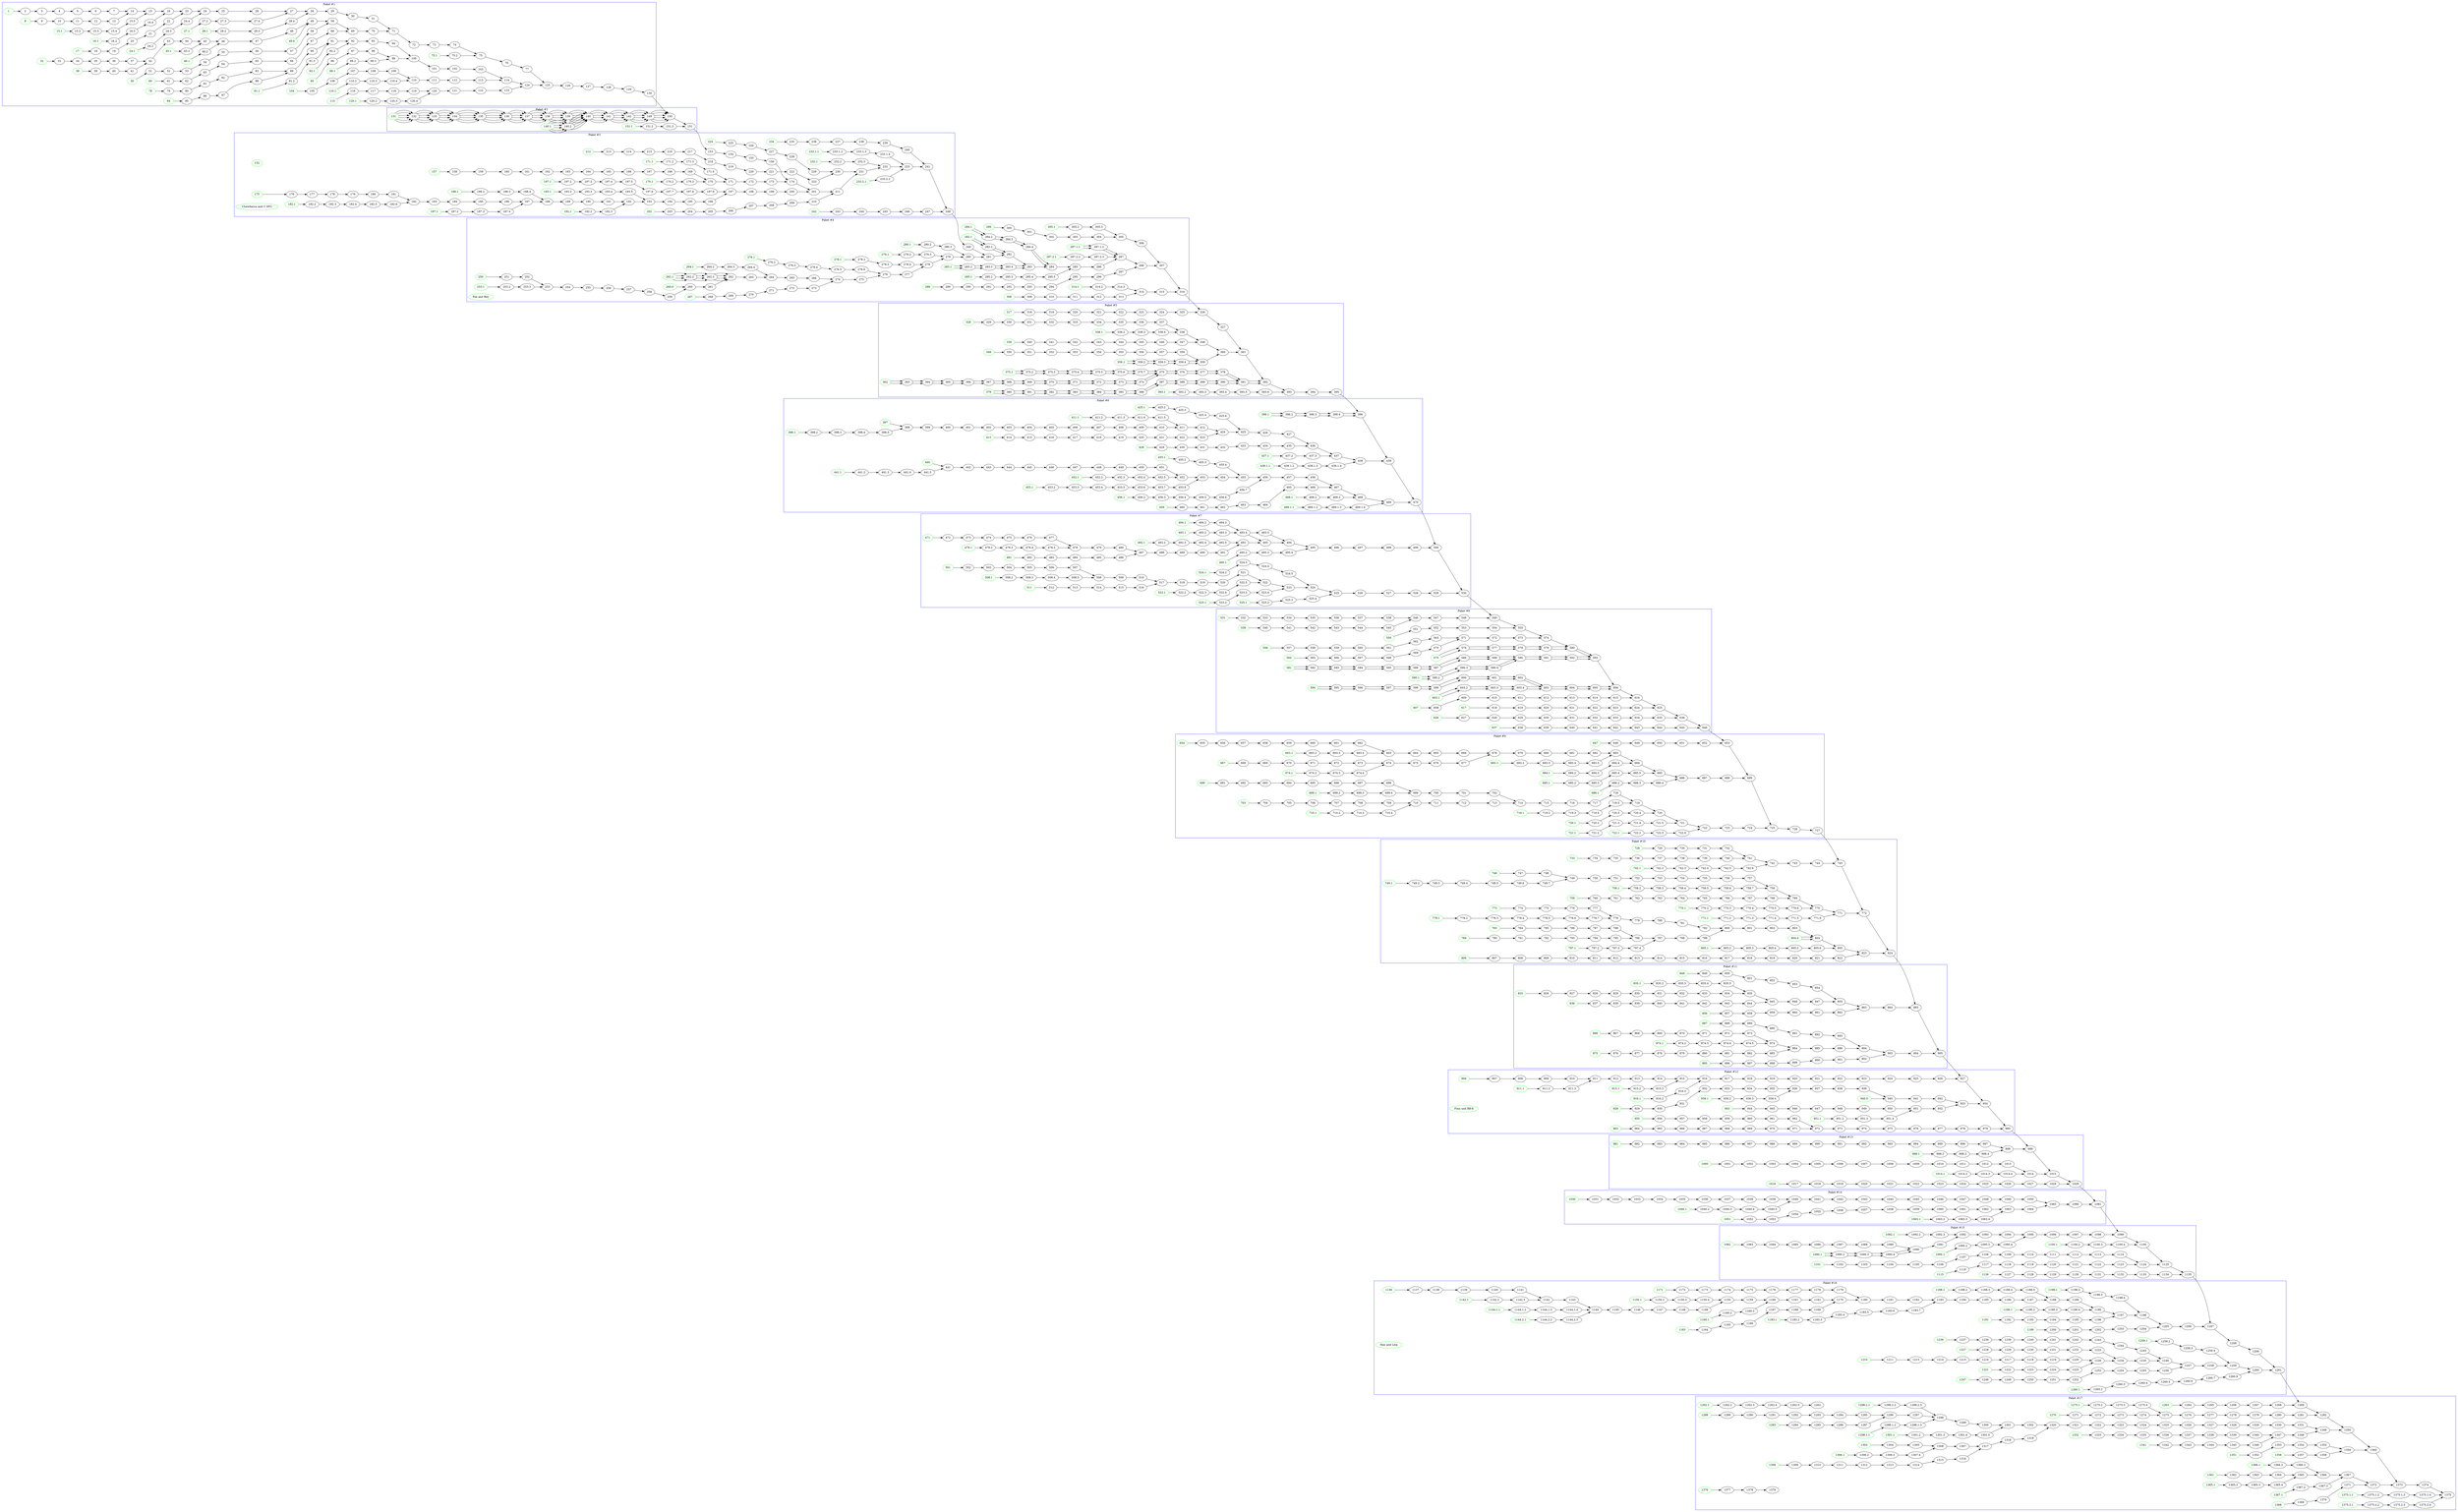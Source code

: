 digraph dependencies {
    rankdir = LR 

1 [color=green];
8 [color=green]; 
15.1 [color=green]; 
16.1 [color=green]; 
17 [color=green]; 
24.1 [color=green]; 
27.1 [color=green]; 
28.1 [color=green];
32 [color=green]; 
38 [color=green]; 
45.1 [color=green]; 
46.1 [color=green]; 
49.0 [color=green]; 
50 [color=green]; 
60 [color=green]; 
75.1 [color=green]; 
78 [color=green]; 
84 [color=green]; 
91.1 [color=green]; 
92.1 [color=green]; 
95 [color=green]; 
99.1 [color=green];
104 [color=green]; 
110.1 [color=green]; 
115 [color=green];
120.1 [color=green];

    subgraph cluster_1 {
        label = "Paket #1"
        color = blue

        1 -> 2 -> 3 -> 4 -> 5 -> 6 -> 7 -> 14;
        8 -> 9 -> 10 -> 11 -> 12 -> 13 -> 14 -> 15;
        15.1 -> 15.2 -> 15.3 -> 15.4 -> 15.5 -> 15 -> 16;
        16.1 -> 16.2 -> 16.3 -> 16.4 -> 16 -> 23;
        17 -> 18 -> 19 -> 20 -> 21 -> 22 -> 23 -> 24;
        24.1 -> 24.2 -> 24.3 -> 24.4 -> 24 -> 25 -> 26 -> 27;
        27.1 -> 27.2 -> 27.3 -> 27.4 -> 27 -> 28;
        28.1 -> 28.2 -> 28.3 -> 28.4 -> 28 -> 29 -> 30 -> 31 -> 71;

        32 -> 33 -> 34 -> 35 -> 36 -> 37 -> 42;
        38 -> 39 -> 40 -> 41 -> 42 -> 43 -> 44 -> 45 -> 46 -> 47 -> 48 -> 49;
        45.1 -> 45.2 -> 45;
        46.1 -> 46.2 -> 46;
        49.0 -> 49 -> 59;
        50 -> 51 -> 52 -> 53 -> 54 -> 55 -> 56 -> 57 -> 58 -> 59 -> 69;
        60 -> 61 -> 62 -> 63 -> 64 -> 65 -> 66 -> 67 -> 68 -> 69 -> 70 -> 71 -> 72 -> 73 -> 74 -> 75;
        75.1 -> 75.2 -> 75 -> 76 -> 77 -> 125;

        78 -> 79 -> 80 -> 81 -> 82 -> 83 -> 89;
        84 -> 85 -> 86 -> 87 -> 88 -> 89 -> 90 -> 91;
        91.1 -> 91.2 -> 91.3 -> 91 -> 92;
        92.1 -> 92.2 -> 92 -> 93 -> 94 -> 100;
        95 -> 96 -> 97 -> 98 -> 99;
        99.1 -> 99.2 -> 99.3 -> 99 -> 100 -> 101 -> 102 -> 103 -> 114;

        104 -> 105 -> 106 -> 107 -> 108 -> 109 -> 110;
        110.1 -> 110.2 -> 110.3 -> 110.4 -> 110 -> 111 -> 112 -> 113 -> 114 -> 124;
        115 -> 116 -> 117 -> 118 -> 119 -> 120;
        120.1 -> 120.2 -> 120.3 -> 120.4 -> 120 -> 121 -> 122 -> 123 -> 124 -> 125 -> 126 -> 127 -> 128 -> 129 -> 130;
    }

131 [color=green];
140.1 [color=green]; 
151.1 [color=green];

    subgraph cluster_2 {
        label = "Paket #2"
        color = blue

        131 -> 132 -> 133 -> 134 -> 135 -> 136 -> 137 -> 138 -> 139 -> 140;
        140.1 -> 140.2 -> 140 -> 141 -> 142 -> 149 -> 150;
        
        131 -> 132 -> 133 -> 134 -> 135 -> 136 -> 137 -> 138 -> 139 -> 140;
        140.1 -> 140.2 -> 140 -> 141 -> 142 -> 149 -> 150;
        
        131 -> 132 -> 133 -> 134 -> 135 -> 136 -> 137 -> 138 -> 139 -> 140;
        140.1 -> 140.2 -> 140 -> 141 -> 142 -> 149 -> 150;
        
        131 -> 132 -> 133 -> 134 -> 135 -> 136 -> 137 -> 138 -> 139 -> 140;
        140.1 -> 140.2 -> 140 -> 141 -> 142 -> 149 -> 150;
        
        131 -> 132 -> 133 -> 134 -> 135 -> 136 -> 137 -> 138 -> 139 -> 140;
        140.1 -> 140.2 -> 140 -> 141 -> 142 -> 149 -> 150;
        
        131 -> 132 -> 133 -> 134 -> 135 -> 136 -> 137 -> 138 -> 139 -> 140;
        140.1 -> 140.2 -> 140 -> 141 -> 142 -> 149 -> 150; 

        130 -> 150 -> 151;
        151.1 -> 151.2 -> 151.3 -> 151;
    }

152 [color=green];
157 [color=green];
170.1 [color=green];
171.1 [color=green];
175 [color=green];
182.1 [color=green];
187.1 [color=green];
188.1 [color=green];
192.1 [color=green];
193.1 [color=green];
197.1 [color=green];
202 [color=green];
212 [color=green];
224 [color=green];
232.1 [color=green];
"233.1.1" [color=green];
"233.2.1" [color=green];
234 [color=green];
242 [color=green];

    subgraph cluster_3 {
        label = "Paket #3"
        color = blue
        
        152;
        "Chewbacca and C-3PO" [color=green];
        151 -> 153 -> 154 -> 155 -> 156 -> 174;
        157 -> 158 -> 159 -> 160 -> 161 -> 162 -> 163 -> 164 -> 165 -> 166 -> 167 -> 168 -> 169 -> 170;
        170.1 -> 170.2 -> 170.3 -> 170 -> 171;
        171.1 -> 171.2 -> 171.3 -> 171.4 -> 171 -> 172 -> 173 -> 174 -> 201;
        175 -> 176 -> 177 -> 178 -> 179 -> 180 -> 181 -> 182;
        182.1 -> 182.2 -> 182.3 -> 182.4 -> 182.5 -> 182.6 -> 182 -> 183 -> 184 -> 185 -> 186 -> 187;
        187.1 -> 187.2 -> 187.3 -> 187.4 -> 187 -> 188;
        188.1 -> 188.2 -> 188.3 -> 188.4 -> 188 -> 189 -> 190 -> 191 -> 192;
        192.1 -> 192.2 -> 192.3 -> 192 -> 193;
        193.1 -> 193.2 -> 193.3 -> 193.4 -> 193.5 -> 193 -> 194 -> 195 -> 196 -> 197;
        197.1 -> 197.2 -> 197.3 -> 197.4 -> 197.5 -> 197.6 -> 197.7 -> 197.8 -> 197.9 -> 197 -> 198 -> 199 -> 200 -> 201 -> 211;
        202 -> 203 -> 204 -> 205-> 206 -> 207 -> 208 -> 209 -> 210 -> 211 -> 231;
        212 -> 213 -> 214 -> 215 -> 216 -> 217 -> 218 -> 219 -> 220 -> 221 -> 222 -> 223 -> 230;
        224 -> 225 -> 226 -> 227 -> 228 -> 229 -> 230 -> 231 -> 232;
        232.1 -> 232.2 -> 232.3 -> 232 -> 233;
        "233.1.1" -> "233.1.2" -> "233.1.3" -> "233.1.4" -> 233;
        "233.2.1" -> "233.2.2" -> 233 -> 241;
        234 -> 235 -> 236 -> 237 -> 238 -> 239 -> 240 -> 241 -> 248; 
        242 -> 243 -> 244 -> 245 -> 246 -> 247 -> 248;
    }
    
250 [color=green];
253.1 [color=green];
260.0 [color=green];
262.1 [color=green];
264.1 [color=green];
267 [color=green];
276.1 [color=green];
278.1 [color=green];
279.1 [color=green];
280.1 [color=green];
282.1 [color=green];
283.1 [color=green];
284.1 [color=green];
285.1 [color=green];
"287.1.1" [color=green];
"287.2.1" [color=green];
288 [color=green];
299 [color=green];
305.1 [color=green];
308 [color=green];
314.1 [color=green];

    subgraph cluster_4 {
        label = "Paket #4"
        color = blue
    
        "Poe and Rey" [color=green];
        248 -> 249 -> 281;
        250 -> 251 -> 252 -> 253;
        253.1 -> 253.2 -> 253.3 -> 253 -> 254 -> 255 -> 256 -> 257 -> 258 -> 259 -> 260;
        260.0 -> 260 -> 261 -> 262;
        
        262.1 -> 262.2 -> 262.3 -> 262;
        262.1 -> 262.2 -> 262.3 -> 262;
        262.1 -> 262.2 -> 262.3 -> 262;
        262.1 -> 262.2 -> 262.3 -> 262 -> 263 -> 264;

        264.1 -> 264.2 -> 264.3 -> 264.4 -> 264 -> 265 -> 266 -> 274
        267 -> 268 -> 269 -> 270 -> 271 -> 272 -> 273 -> 274 -> 275 -> 276;
        276.1 -> 276.2 -> 276.3 -> 276.4 -> 276.5 -> 276.6 -> 276 -> 277 -> 278;
        278.1 -> 278.2 -> 278.3 -> 278.4 -> 278 -> 279;
        279.1 -> 279.2 -> 279.3 -> 279 -> 280;
        280.1 -> 280.2 -> 280.3 -> 280 -> 281 -> 282;
        
        282.1 -> 282.2 -> 282;
        282.1 -> 282.2 -> 282 -> 283 -> 284 -> 285;

        283.1 -> 283.2 -> 283.3 -> 283.4 -> 283;
        283.1 -> 283.2 -> 283.3 -> 283.4 -> 283;
        
        284.1 -> 284.2 -> 284.3 -> 284.4 -> 284;
        284.1 -> 284.2 -> 284.3 -> 284.4 -> 284;

        285.1 -> 285.2 -> 285.3 -> 285.4 -> 285.5 -> 285 -> 286 -> 287;
        
        "287.1.1" -> "287.1.2" -> 287;
        "287.1.1" -> "287.1.2" -> 287;

        "287.2.1" -> "287.2.2" -> "287.2.3" -> 287 -> 298;
        
        288 -> 289 -> 290 -> 291 -> 292 -> 293 -> 294 -> 295 -> 296 -> 297 -> 298 -> 307;

        299 -> 300 -> 301 -> 302 -> 303 -> 304 -> 305;
        305.1 -> 305.2 -> 305.3 -> 305 -> 306 -> 307 -> 316;

        308 -> 309 -> 310 -> 311 -> 312 -> 313 -> 314;
        314.1 -> 314.2 -> 314.3 -> 314 -> 315 -> 316;
    }
    
317 [color=green];
328 [color=green];
338.1 [color=green];
339 [color=green];
349 [color=green];
359.1 [color=green];
362 [color=green];
375.1 [color=green];
379 [color=green];
393.1 [color=green];

    subgraph cluster_5 {
        label = "Paket #5"
        color = blue
    
        317 -> 318 -> 319 -> 320 -> 321 -> 322 -> 323 -> 324 -> 325 -> 326;
        316 -> 326 -> 327 -> 361; 

        328 -> 329 -> 330 -> 331 -> 332 -> 333 -> 334 -> 335 -> 336 -> 337 -> 338;
        338.1 -> 338.2 -> 338.3 -> 338.4 -> 338 -> 348;
        339 -> 340 -> 341 -> 342 -> 343 -> 344 -> 345 -> 346 -> 347 -> 348 -> 360;
        
        349 -> 350 -> 351 -> 352 -> 353 -> 354 -> 355 -> 356 -> 357 -> 358 -> 359;
        
        359.1 -> 359.2 -> 359.3 -> 359.4 -> 359; 
        359.1 -> 359.2 -> 359.3 -> 359.4 -> 359 -> 360 -> 361 -> 392; 
               
        362 -> 363 -> 364 -> 365 -> 366 -> 367 -> 368 -> 369 -> 370 -> 371 -> 372 -> 373 -> 374 -> 375;
        375.1 -> 375.2 -> 375.3 -> 375.4 -> 375.5 -> 375.6 -> 375.7 -> 375 -> 376 -> 377 -> 378 -> 391;
        379 -> 380 -> 381 -> 382 -> 383 -> 384 -> 385 -> 386 -> 387 -> 388 -> 389 -> 390 -> 391 -> 392;
        
        362 -> 363 -> 364 -> 365 -> 366 -> 367 -> 368 -> 369 -> 370 -> 371 -> 372 -> 373 -> 374 -> 375;
        375.1 -> 375.2 -> 375.3 -> 375.4 -> 375.5 -> 375.6 -> 375.7 -> 375 -> 376 -> 377 -> 378 -> 391;
        379 -> 380 -> 381 -> 382 -> 383 -> 384 -> 385 -> 386 -> 387 -> 388 -> 389 -> 390 -> 391 -> 392 -> 393;
        
        393.1 -> 393.2 -> 393.3 -> 393.4 -> 393.5 -> 393.6 -> 393 -> 394 -> 395;
    }

396.1 [color=green];
397 [color=green];
398.1 [color=green];
411.1 [color=green];
413 [color=green];
425.1 [color=green];
428 [color=green];
437.1 [color=green];
"438.1.1" [color=green];
440 [color=green];
441.1 [color=green];
452.1 [color=green];
453.1 [color=green];
455.1 [color=green];
456.1 [color=green];
459 [color=green];
468.1 [color=green];
"469.1.1" [color=green];

    subgraph cluster_6 {
        label = "Paket #6"
        color = blue
       
        395 -> 396 
        396.1 -> 396.2 -> 396.3 -> 396.4 -> 396;  
        396.1 -> 396.2 -> 396.3 -> 396.4 -> 396 -> 439;
        397 -> 398;
        398.1 -> 398.2 -> 398.3 -> 398.4 -> 398.5 -> 398 -> 399 -> 400 -> 401 -> 402 -> 403 -> 404 -> 405 -> 406 -> 407 -> 408 -> 409 -> 410 -> 411;
        411.1 -> 411.2 -> 411.3 -> 411.4 -> 411.5 -> 411 -> 412 -> 424;

        413 -> 414 -> 415 -> 416 -> 417 -> 418 -> 419 -> 420 -> 421 -> 422 -> 423 -> 424 -> 425;
        425.1 -> 425.2 -> 425.3 -> 425.4 -> 425.6 -> 425 -> 426 -> 427 -> 436;
        428 -> 429 -> 430 -> 431 -> 432 -> 433 -> 434 -> 435 -> 436 -> 437;
        437.1 -> 437.2 -> 437.3 -> 437 -> 438;
        "438.1.1" -> "438.1.2" -> "438.1.3" -> "438.1.4" -> 438 -> 439 -> 470; 

        440 -> 441;
        441.1 -> 441.2 -> 441.3 -> 441.4 -> 441.5 -> 441 -> 442 -> 443 -> 444 -> 445 -> 446 -> 447 -> 448 -> 449 -> 450 -> 451 -> 452;
        452.1 -> 452.2 -> 452.3 -> 452.4 -> 452.5 -> 452 -> 453;
        
        453.1 -> 453.2 -> 453.3 -> 453.4 -> 453.5 -> 453.6 -> 453.7 -> 453.8 -> 453 -> 454 -> 455;
        455.1 -> 455.2-> 455.3 -> 455.4 -> 455 -> 456;
        456.1 -> 456.2 -> 456.3 -> 456.4 -> 456.5 -> 456.6 -> 456.7 -> 456 -> 457 -> 458 -> 467;
        459 -> 460 -> 461 -> 462 -> 463 -> 464 -> 465 -> 466 -> 467 -> 468;
        468.1 -> 468.2 -> 468.3 -> 468 -> 469;
        "469.1.1" -> "469.1.2" -> "469.1.3" -> "469.1.4" -> 469 -> 470; 
        
    }
   
471 [color=green];
478.1 [color=green];
481 [color=green];
492.1 [color=green];
493.1 [color=green];
494.1 [color=green];
495.1 [color=green];
501 [color=green];
508.1 [color=green];
511 [color=green];
522.1 [color=green];
523.1 [color=green];
524.1 [color=green];
525.1 [color=green];
 
    subgraph cluster_7 {
        label = "Paket #7"
        color = blue
        
        470 -> 500;
        471 -> 472 -> 473 -> 474 -> 475 -> 476 -> 477 -> 478;
        478.1 -> 478.2 -> 478.3 -> 478.4 -> 478.5 -> 478 -> 479 -> 480 -> 487;
        481 -> 482 -> 483 -> 484 -> 485 -> 486 -> 487 -> 488 -> 489 -> 490 -> 491 -> 492;
        492.1 -> 492.2 -> 492.3 -> 492.4 -> 492.5 -> 492 -> 493;
        493.1 -> 493.2 -> 493.3 -> 493.4 -> 493 -> 494;
        494.1 -> 494.2 -> 494.3 -> 493.4 -> 493.5 -> 494 -> 495;
        495.1 -> 495.2 -> 495.3 -> 495.4 -> 495 -> 496 -> 497 -> 498 -> 499 -> 500 -> 530

        501 -> 502 -> 503 -> 504 -> 505 -> 506 -> 507 -> 508;
        508.1 -> 508.2 -> 508.3 -> 508.4 -> 508.5 -> 508 -> 509 -> 510 -> 517;
        511 -> 512 -> 513 -> 514 -> 515 -> 516 -> 517 -> 518 -> 519 -> 520 -> 521 -> 522;
        522.1 -> 522.2 -> 522.3 -> 522.4 -> 522.5 -> 522 -> 523;
        523.1 -> 523.2 -> 523.3 -> 523.4 -> 523 -> 524;
        524.1 -> 524.2 -> 524.3 -> 524.4 -> 524.5 -> 524 -> 525;
        525.1 -> 525.2 -> 525.3 -> 525.4 -> 525 -> 526 -> 527 -> 528 -> 529 -> 530;
    }

531 [color=green];
539 [color=green];
550 [color=green];
556 [color=green];
564 [color=green];
575 [color=green];
581 [color=green];
590.1 [color=green]
594 [color=green];
603.1 [color=green];
607 [color=green];
617 [color=green];
626 [color=green];
637 [color=green];

    subgraph cluster_8 {
        label = "Paket #8"
        color = blue
        
        530 -> 549;
        531 -> 532 -> 533 -> 534 -> 535 -> 536 -> 537 -> 538 -> 546;
        539 -> 540 -> 541 -> 542 -> 543 -> 544 -> 545 -> 546 -> 547 -> 548 -> 549 -> 555;
        
        550 -> 551 -> 552 -> 553 -> 554 -> 555 -> 574;

        556 -> 557 -> 558 -> 559 -> 560 -> 561 -> 562 -> 563 -> 571;
        564 -> 565 -> 566 -> 567 -> 568 -> 569 -> 570 -> 571 -> 572 -> 573 -> 574 -> 580;

        575 -> 576 -> 577 -> 578 -> 579 -> 580 -> 593;
        581 -> 582 -> 583 -> 584 -> 585 -> 586 -> 587 -> 588 -> 589 -> 590;
        590.1 -> 590.2 -> 590.3 -> 590.4 -> 590 -> 591 -> 592 -> 593;
    
        575 -> 576 -> 577 -> 578 -> 579 -> 580 -> 593;
        581 -> 582 -> 583 -> 584 -> 585 -> 586 -> 587 -> 588 -> 589 -> 590;
        590.1 -> 590.2 -> 590.3 -> 590.4 -> 590 -> 591 -> 592 -> 593 -> 606;

        594 -> 595 -> 596 -> 597 -> 598 -> 599 -> 600 -> 601 -> 602 -> 603;
        603.1 -> 603.2 -> 603.3 -> 603.4 -> 603 -> 604 -> 605 -> 606

        594 -> 595 -> 596 -> 597 -> 598 -> 599 -> 600 -> 601 -> 602 -> 603;
        603.1 -> 603.2 -> 603.3 -> 603.4 -> 603 -> 604 -> 605 -> 606 -> 616;

        607 -> 608 -> 609 -> 610 -> 611 -> 612 -> 613 -> 614 -> 615 -> 616 -> 625;
        617 -> 618 -> 619 -> 620 -> 621 -> 622 -> 623 -> 624 -> 625 -> 636;
        626 -> 627 -> 628 -> 629 -> 630 -> 631 -> 632 -> 633 -> 634 -> 635 -> 636 -> 646;
        637 -> 638 -> 639 -> 640 -> 641 -> 642 -> 643 -> 644 -> 645 -> 646;
    }

647 [color=green];
654 [color=green];
663.1 [color=green];
667 [color=green];
674.1 [color=green];
683.1 [color=green];
684.1 [color=green];
685.1 [color=green];
686.1 [color=green];
690 [color=green];
699.1 [color=green];
703 [color=green];
710.1 [color=green];
719.1 [color=green];
720.1 [color=green];
721.1 [color=green];
722.1 [color=green];

    subgraph cluster_9 {
        label = "Paket #9"
        color = blue
        
        646 -> 653;
        647 -> 648 -> 649 -> 650 -> 651 -> 652 -> 653 -> 689;
        654 -> 655 -> 656 -> 657 -> 658 -> 659 -> 660 -> 661 -> 662 -> 663;
        663.1 -> 663.2 -> 663.3 -> 663.4 -> 663 -> 664 -> 665 -> 666 -> 678;
        667 -> 668 -> 669 -> 670 -> 671 -> 672 -> 673 -> 674;
        674.1 -> 674.2 -> 674.3 -> 674.4 -> 674 -> 675 -> 676 -> 677 -> 678 -> 679 -> 680 -> 681 -> 682 -> 683;
        683.1 -> 683.2 -> 683.3 -> 683.4 -> 683.5 -> 683 -> 684;
        684.1 -> 684.2 -> 684.3 -> 684.4 -> 684 -> 685;
        685.1 -> 685.2 -> 685.3 -> 685.4 -> 685.5 -> 685 -> 686;
        686.1 -> 686.2 -> 686.3 -> 686.4 -> 686 -> 687 -> 688 -> 689 -> 725;
        690 -> 691 -> 692 -> 693 -> 694 -> 695 -> 696 -> 697 -> 698 -> 699;
        699.1 -> 699.2 -> 699.3 -> 699.4 -> 699 -> 700 -> 701 -> 702 -> 714;
        703 -> 704 -> 705 -> 706 -> 707 -> 708 -> 709 -> 710;
        710.1 -> 710.2 -> 710.3 -> 710.4 -> 710 -> 711 -> 712 -> 713 -> 714 -> 715 -> 716 -> 717 -> 718 -> 719;
        719.1 -> 719.2 -> 719.3 -> 719.4 -> 719.5 -> 719 -> 720;
        720.1 -> 720.2 -> 720.3 -> 720.4 -> 720 -> 721;
        721.1 -> 721.2 -> 721.3 -> 721.4 -> 721.5 -> 721 -> 722; 
        722.1 -> 722.2 -> 722.3 -> 722.4 -> 722 -> 723 -> 724 -> 725 -> 726 -> 727;
    }

728 [color=green];
733 [color=green];
742.1 [color=green];
746 [color=green];
749.1 [color=green];
758.1 [color=green];
759 [color=green];
770.1 [color=green];
771.1 [color=green];
773 [color=green];
778.1 [color=green];
783 [color=green];
789 [color=green];
797.1 [color=green];
804.0 [color=green];
805.1 [color=green];
806 [color=green];

    subgraph cluster_10 {
        label = "Paket #10"
        color = blue
        
        727 -> 745;
        728 -> 729 -> 730 -> 731 -> 732 -> 741;
        733 -> 734 -> 735 -> 736 -> 737 -> 738 -> 739 -> 740 -> 741 -> 742;
        742.1 -> 742.2 -> 742.3 -> 742.4 -> 742.5 -> 742.6 -> 742 -> 743 -> 744 -> 745 -> 772;
        746 -> 747 -> 748 -> 749;
        749.1 -> 749.2 -> 749.3 -> 749.4 -> 749.5 -> 749.6 -> 749.7 -> 749 -> 750 -> 751 -> 752 -> 753 -> 754 -> 755 -> 756 -> 757 -> 758;
        758.1 -> 758.2 -> 758.3 -> 758.4 -> 758.5 -> 758.6 -> 758.7 -> 758 -> 769;
        759 -> 760 -> 761 -> 762 -> 763 -> 764 -> 765 -> 766 -> 767 -> 768 -> 769 -> 770;
        770.1 -> 770.2 -> 770.3 -> 770.4 -> 770.5 -> 770.6 -> 770 -> 771;
        771.1 -> 771.2 -> 771.3 -> 771.4 -> 771.5 -> 771.6 -> 771 -> 772 -> 824;
        
        773 -> 774 -> 775 -> 776 -> 777 -> 778;
        778.1 -> 778.2 -> 778.3 -> 778.4 -> 778.5 -> 778.6 -> 778.7 -> 778 -> 779 -> 780 -> 781 -> 782 -> 800;
        783 -> 784 -> 785 -> 786 -> 787 -> 788 -> 796;
        789 -> 790 -> 791 -> 792 -> 793 -> 794 -> 795 -> 796 -> 797;
        797.1 -> 797.2 -> 797.3 -> 797.4 -> 797 -> 798 -> 799 -> 800 -> 801 -> 802 -> 803 -> 804;
        
        804.0 -> 804;
        804.0 -> 804 -> 805;
        805.1 -> 805.2 -> 805.3 -> 805.4 -> 805.5 -> 805.6 -> 805 -> 823;
        806 -> 807 -> 808 -> 809 -> 810 -> 811 -> 812 -> 813 -> 814 -> 815 -> 816 -> 817 -> 818 -> 819 -> 820 -> 821 -> 822 -> 823 -> 824; 
    }

825 [color=green];
835.1 [color=green];
836 [color=green];
848 [color=green];
856 [color=green];
866 [color=green];
874.1 [color=green];
875 [color=green];
887 [color=green];
895 [color=green];

    subgraph cluster_11 {
        label = "Paket #11"
        color = blue
    
        824 -> 865;
        825 -> 826 -> 827 -> 828 -> 829 -> 830 -> 831 -> 832 -> 833 -> 834 -> 835;
        835.1 -> 835.2 -> 835.3 -> 835.4 -> 835.5 -> 835 -> 845;
        836 -> 837 -> 838 -> 839 -> 840 -> 841 -> 842 -> 843 -> 844 -> 845 -> 846 -> 847 -> 855;
        848 -> 849 -> 850 -> 851 -> 852 -> 853 -> 854 -> 855 -> 863;
        856 -> 857 -> 858 -> 859 -> 860 -> 861 -> 862 -> 863 -> 864 -> 865 -> 905;

        866 -> 867 -> 868 -> 869 -> 870 -> 871 -> 872 -> 873 -> 874 -> 884;
        874.1 -> 874.2 -> 874.3 -> 874.4 -> 874.5 -> 874;
        875 -> 876 -> 877 -> 878 -> 879 -> 880 -> 881 -> 882 -> 883 -> 884 -> 885 -> 886 -> 894;
        887 -> 888 -> 889 -> 890 -> 891 -> 892 -> 893 -> 894 -> 903;
        895 -> 896 -> 897 -> 898 -> 899 -> 900 -> 901 -> 902 -> 903 -> 904 -> 905
    }        

906 [color=green];
911.1 [color=green];
915.1 [color=green];
916.1 [color=green];
928 [color=green];
936.1 [color=green];
940.0 [color=green];
943 [color=green];
951.1 [color=green];
955 [color=green];
963 [color=green];

    subgraph cluster_12 {
        label = "Paket #12"
        color = blue
    
        905 -> 927;
        "Finn und BB-8" [color=green];
        906 -> 907 -> 908 -> 909 -> 910 -> 911;
        911.1 -> 911.2 -> 911.3 -> 911 -> 912 -> 913 -> 914 -> 915;
        915.1 -> 915.2 -> 915.3 -> 915 -> 916;
        916.1 -> 916.2 -> 916.3 -> 916 -> 917 -> 918 -> 919 -> 920 -> 921 -> 922 -> 923 -> 924 -> 925 -> 926 -> 927 -> 954;

        928 -> 929 -> 930 -> 931 -> 932 -> 933 -> 934 -> 935 -> 936;
        936.1 -> 936.2 -> 936.3 -> 936.4 -> 936 -> 937 -> 938 -> 939 -> 940;
        940.0 -> 940 -> 941 -> 942 -> 953;
        943 -> 944 -> 945 -> 946 -> 047 -> 948 -> 949 -> 950 -> 951;
        951.1 -> 951.2 -> 951.3 -> 951.4 -> 951 -> 952 -> 953 -> 954 -> 980;

        955 -> 956 -> 957 -> 958 -> 959 -> 960 -> 961 -> 962 -> 972;
        963 -> 964 -> 965 -> 966 -> 967 -> 968 -> 969 -> 970 -> 971 -> 972 -> 973 -> 974 -> 975 -> 976 -> 977 -> 978 -> 979 -> 980;  
    }    

981 [color=green];
998.1 [color=green];
1000 [color=green];
1014.1 [color=green];
1016 [color=green];

    subgraph cluster_13 {
        label = "Paket #13"
        color = blue
    
        980 -> 999;
        981 -> 982 -> 983 -> 984 -> 985 -> 986 -> 987 -> 988 -> 989 -> 990 -> 991 -> 992 -> 993 -> 994 -> 995 -> 996 -> 997 -> 998;
        998.1 -> 998.2 -> 998.3 -> 998.4 -> 998 -> 999 -> 1015;

        1000 -> 1001 -> 1002 -> 1003 -> 1004 -> 1005 -> 1006 -> 1007 -> 1008 -> 1009 -> 1010 -> 1011 -> 1012 -> 1013 -> 1014;
        1014.1 -> 1014.2 -> 1014.3 -> 1014.4 -> 1014 -> 1015 -> 1029; 

        1016 -> 1017 -> 1018 -> 1019 -> 1020 -> 1021 -> 1022 -> 1023 -> 1024 -> 1025 -> 1026 -> 1027 -> 1028 -> 1029;
    }    

1030 [color=green];
1040.1 [color=green];
1051 [color=green];
1063.1 [color=green];

    subgraph cluster_14 {
        label = "Paket #14"
        color = blue
       
        1029 -> 1081;
        1030 -> 1031 -> 1032 -> 1033 -> 1034 -> 1035 -> 1036 -> 1037 -> 1038 -> 1039 -> 1040;
        1040.1 -> 1040.2 -> 1040.3 -> 1040.4 -> 1040.5 -> 1040 -> 1041 -> 1042 -> 1043 -> 1044 -> 1045 -> 1046 -> 1047 -> 1048 -> 1049 -> 1050 -> 1065;
        1051 -> 1052 -> 1053 -> 1054 -> 1055 -> 1056 -> 1057 -> 1058 -> 1059 -> 1060 -> 1061 -> 1062 -> 1063;
        1063.1 -> 1063.2 -> 1063.3 -> 1063.4 -> 1063 -> 1064 -> 1065 -> 1080 -> 1081;
    }    

1082 [color=green];
1090.1 [color=green];
1092.1 [color=green];
1095.1 [color=green];
1100.1 [color=green];
1101 [color=green];
1115 [color=green];
1126 [color=green];

    subgraph cluster_15 {
        label = "Paket #15"
        color = blue
    
        1081 -> 1099;
        1082 -> 1083 -> 1084 -> 1085 -> 1086 -> 1087 -> 1088 -> 1089 -> 1090;
        1090.1 -> 1090.2 -> 1090.3 -> 1090.4 -> 1090;
        1090.1 -> 1090.2 -> 1090.3 -> 1090.4 -> 1090 ->  1091 -> 1092;
        1092.1 -> 1092.2 -> 1092.3 -> 1092 -> 1093 -> 1094 -> 1095;
        1095.1 -> 1095.2 -> 1095.3 -> 1095.4 -> 1095 -> 1096 -> 1097 -> 1098 -> 1099 -> 1100;
        1100.1 -> 1100.2 -> 1100.3 -> 1100.4 -> 1100 -> 1125;

        1101 -> 1102 -> 1103 -> 1104 -> 1105 -> 1106 -> 1107 -> 1108 -> 1109 -> 1110 -> 1111 -> 1112 -> 1113 -> 1114 -> 1124
        1115 -> 1116 -> 1117 -> 1118 -> 1119 -> 1120 -> 1121 -> 1122 -> 1123 -> 1124 -> 1125 -> 1135;

        1126 -> 1127 -> 1128 -> 1129 -> 1130 -> 1131 -> 1132 -> 1133 -> 1134 -> 1135;
    }   

1136 [color=green];
1142.1 [color=green];
"1144.1.1" [color=green];
"1144.2.1" [color=green];
1150.1 [color=green];
1160.1 [color=green];
1163 [color=green];
1171 [color=green];
1183.1 [color=green];
1188.1 [color=green];
1190.1 [color=green];
1191 [color=green];
1198.1 [color=green];
1199 [color=green];
1210 [color=green];
1221 [color=green];
1227 [color=green];
1236 [color=green];
1247 [color=green];
1259.1 [color=green];
1260.1 [color=green];

    subgraph cluster_16 {
        label = "Paket #16"
        color = blue
    
        "Han and Leia" [color=green];
        1135 -> 1207;
        1136 -> 1137 -> 1138 -> 1139 -> 1140 -> 1141 -> 1142;
        1142.1 -> 1142.2 -> 1142.3 -> 1142 -> 1143 -> 1144;
        
        "1144.1.1" -> "1144.1.2" -> "1144.1.3" -> "1144.1.4" -> 1144;
        "1144.2.1" -> "1144.2.2" -> "1144.2.3" -> 1144 -> 1145 -> 1146 -> 1147 -> 1148 -> 1149 -> 1150;
        1150.1 -> 1150.2 -> 1150.3 -> 1150.4 -> 1150 -> 1159 -> 1160;
        1160.1 -> 1160.2 -> 1160.3 -> 1160 -> 1161 -> 1162 -> 1170;
        1163 -> 1164 -> 1165 -> 1166 -> 1167 -> 1168 -> 1169 -> 1170 -> 1180;
        
        1171 -> 1172 -> 1173 -> 1174 -> 1175 -> 1176 -> 1177 -> 1178 -> 1179 -> 1180 -> 1181 -> 1182 -> 1183;
        1183.1 -> 1183.2 -> 1183.3 -> 1183.4 -> 1183.5 -> 1183.6 -> 1183.7 -> 1183 -> 1184 -> 1185 -> 1186 -> 1187 -> 1188;
        1188.1 -> 1188.2 -> 1188.3 -> 1188.4 -> 1188.5 -> 1188 -> 1189 -> 1190;
        1190.1 -> 1190.2 -> 1190.3 -> 1190.4 -> 1190 -> 1197;
        1191 -> 1192 -> 1193 -> 1194 -> 1195 -> 1196 -> 1197 -> 1198;
        1198.1 -> 1198.2 -> 1198.3 -> 1198.4 -> 1198 -> 1205;

        1199 -> 1200 -> 1201 -> 1202 -> 1203 -> 1204 -> 1205 -> 1206 -> 1207 -> 1208 -> 1209 -> 1261;
        1210 -> 1211 ->  1213 -> 1214 -> 1215 -> 1216 -> 1217 -> 1218 -> 1219 -> 1220 -> 1226;
        1221 -> 1222 -> 1223 -> 1224 -> 1225 -> 1226 -> 1234;
        1227 -> 1228 -> 1229 -> 1230 -> 1231 -> 1232 -> 1233 -> 1234 -> 1235 -> 1246;
        1236 -> 1237 -> 1238 -> 1239 -> 1240 -> 1241 -> 1242 -> 1243 -> 1244 -> 1245 -> 1246 -> 1257;
        
        1247 -> 1248 -> 1249 -> 1250 -> 1251 -> 1252 -> 1253 -> 1254 -> 1255 -> 1256 -> 1257 -> 1258 -> 1259;
        1259.1 -> 1259.2 -> 1259.3 -> 1259.4 -> 1259 -> 1260;
        1260.1 -> 1260.2 -> 1260.3 -> 1260.4 -> 1260.5 -> 1260.6 -> 1260.7 -> 1260.9 -> 1260 -> 1261;

                 
    }    

1262.1 [color=green];
1263 [color=green];
1270 [color=green];
1275.1 [color=green];
1283 [color=green];
1288 [color=green];
"1298.1.1" [color=green];
"1298.2.1" [color=green];
1301.1 [color=green];
1303 [color=green];
1306.1 [color=green];
1308 [color=green];
1332 [color=green];
1341 [color=green];
1351 [color=green];
1356 [color=green];
1361 [color=green];
1365.1 [color=green];
1366.1 [color=green];
1367.1 [color=green];
1368 [color=green];
"1375.1.1" [color=green];
"1375.2.1" [color=green];
1376 [color=green];

    subgraph cluster_17 {
        label = "Paket #17"
        color = blue

        1261 -> 1269;
        1262.1 -> 1262.2 -> 1262.3 -> 1262.4 -> 1262.5 -> 1262;
        1263 -> 1264 -> 1265 -> 1266 -> 1267 -> 1268 -> 1269 -> 1282;
        1270 -> 1271 -> 1272 -> 1273 -> 1274 -> 1275;
        1275.1 -> 1275.2 -> 1275.3 -> 1275.4 -> 1275 -> 1276 -> 1277 -> 1278 -> 1279 -> 1280 -> 1281 -> 1282 -> 1350;

         1283 -> 1284 -> 1285 -> 1286 -> 1287 -> 1296;
        1288 -> 1289 -> 1290 -> 1291 -> 1292 -> 1293 -> 1294 -> 1295 -> 1296 -> 1297 -> 1298;
        "1298.1.1" -> "1298.1.2" -> "1298.1.3" -> 1298;
        "1298.2.1" -> "1298.2.2" -> "1298.2.3" -> 1298 -> 1299 -> 1300 -> 1301;
        1301.1 -> 1301.2 -> 1301.3 -> 1301.4 -> 1301.5 -> 1301 -> 1302 -> 1320;
        
        1303 -> 1304 -> 1305 -> 1306;
        1306.1 -> 1306.2 -> 1306.3 -> 1307.4 -> 1306 -> 1307 -> 1317;
        1308 -> 1309 -> 1310 -> 1311 -> 1312 -> 1313 -> 1314 -> 1315 -> 1316 -> 1317 -> 1318 -> 1319 -> 1320 -> 1321 -> 1322 -> 1323 -> 1324 -> 1325 -> 1326 -> 1327 -> 1328 -> 1329 -> 1330 -> 1331 -> 1349;
        1332 -> 1333 -> 1334 -> 1335 -> 1336 -> 1337 -> 1338 -> 1339 -> 1340 -> 1347;
        1341 -> 1342 -> 1343 -> 1344 -> 1345 -> 1346 -> 1347 -> 1348 -> 1349 -> 1350 -> 1360;
        1351 -> 1352 -> 1353 -> 1354 -> 1355 -> 1359;
        1356 -> 1357 -> 1358 -> 1359 -> 1360 -> 1373;
        1361 -> 1362 -> 1363 -> 1364 -> 1365;
        1365.1 -> 1365.2 -> 1365.3 -> 1365.4 -> 1365 -> 1366;
        1366.1 -> 1366.2 -> 1366.3 -> 1366 -> 1367;
        1367.1 -> 1367.2 -> 1367.3 -> 1367 -> 1372;
        1368 -> 1369 -> 1370 -> 1371 -> 1372 -> 1373 -> 1374 -> 1375;
        "1375.1.1" -> "1375.1.2" -> "1375.1.3" -> "1375.1.4" -> 1375;
        "1375.2.1" -> "1375.2.2" -> "1375.2.3" -> "1375.2.4" -> 1375;

        1376 -> 1377 -> 1378 -> 1379;
   } 
}
